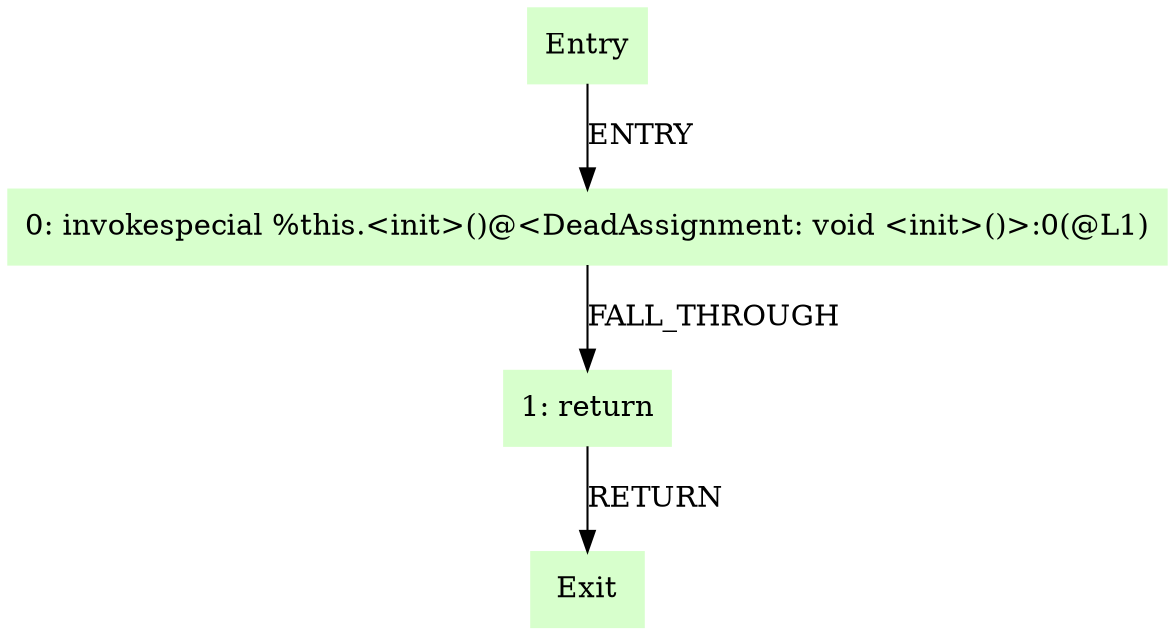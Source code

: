 digraph G {
  node [shape=box,style=filled,color=".3 .2 1.0",];
  "Entry";
  "0: invokespecial %this.<init>()@<DeadAssignment: void <init>()>:0(@L1)";
  "1: return";
  "Exit";
  "Entry" -> "0: invokespecial %this.<init>()@<DeadAssignment: void <init>()>:0(@L1)" [label="ENTRY",];
  "0: invokespecial %this.<init>()@<DeadAssignment: void <init>()>:0(@L1)" -> "1: return" [label="FALL_THROUGH",];
  "1: return" -> "Exit" [label="RETURN",];
}

